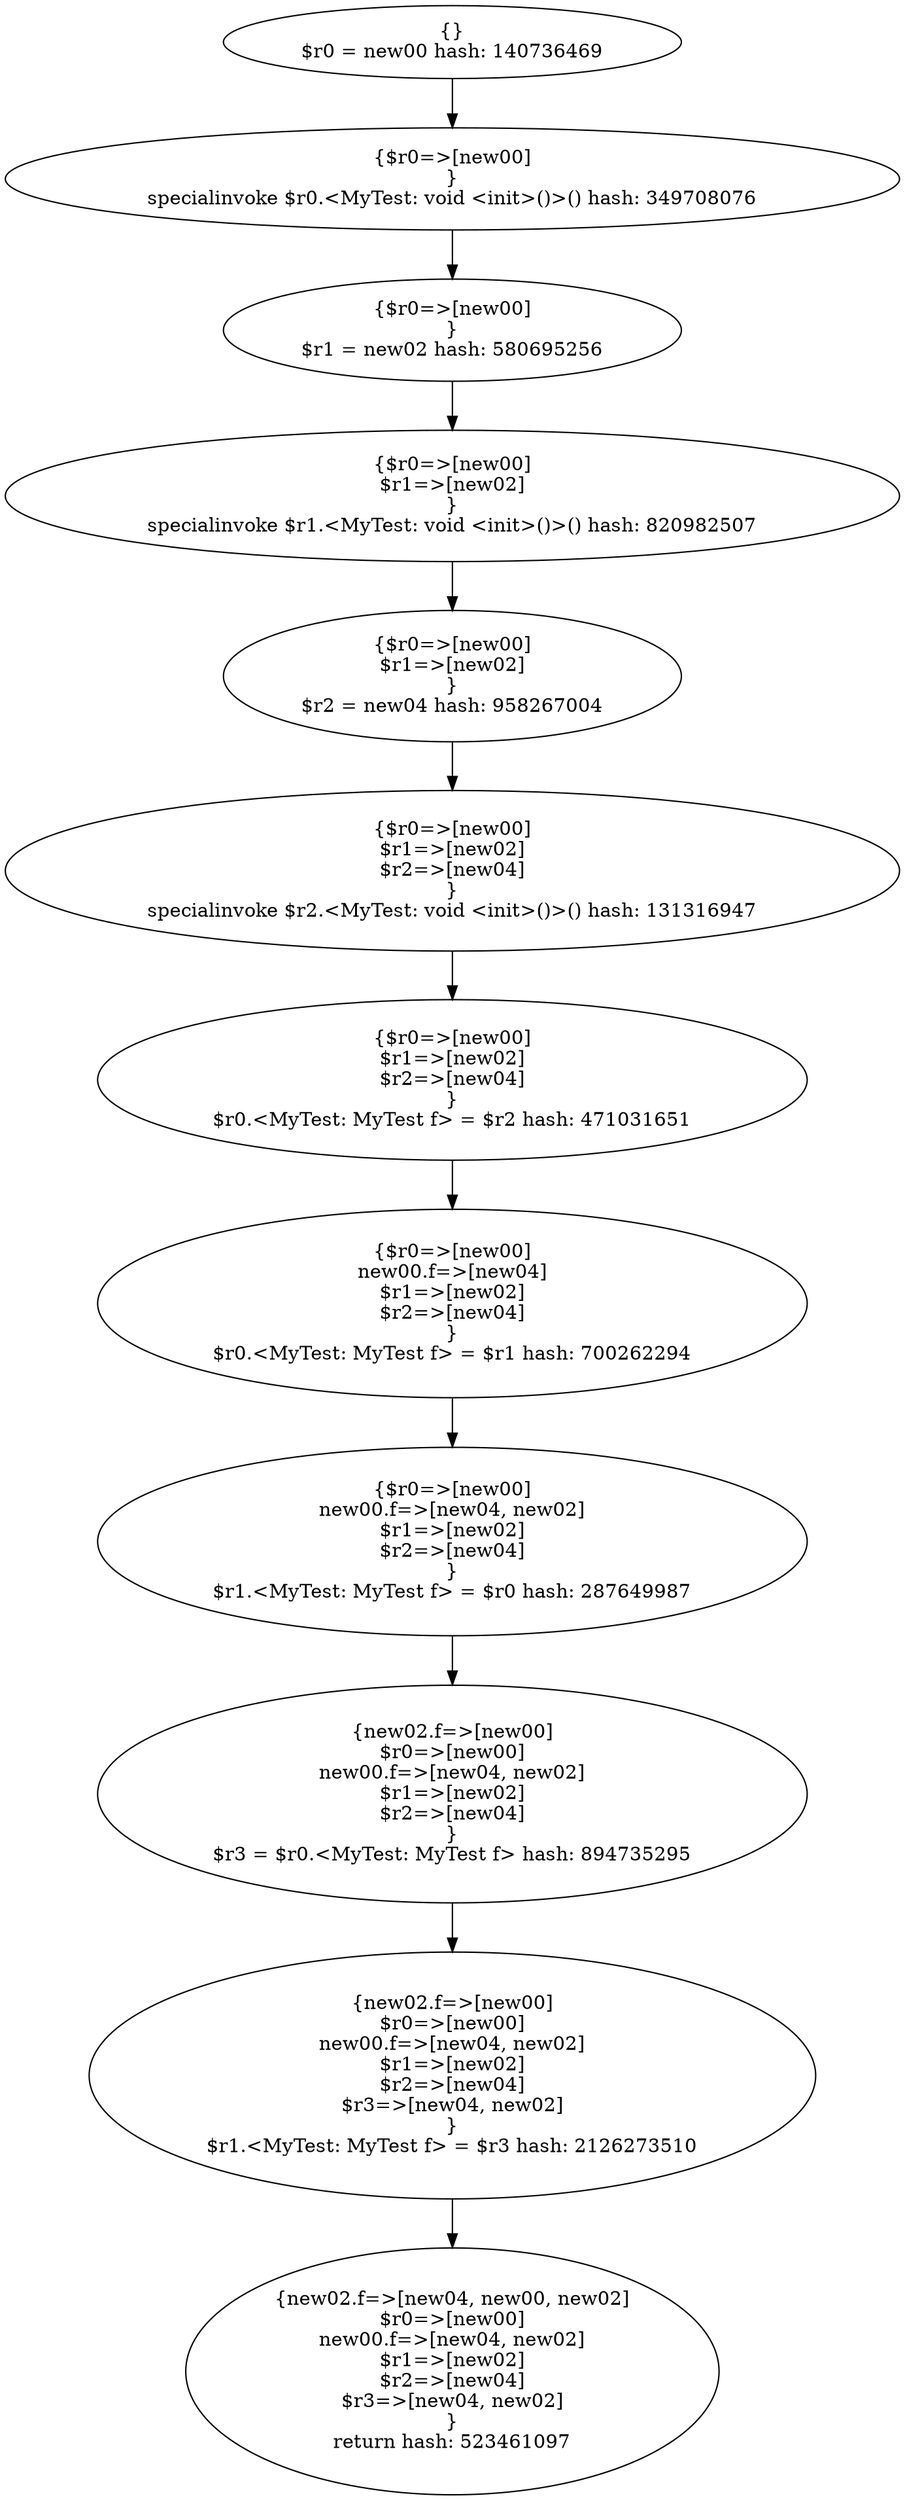 digraph "./target2-mine/MyTest.assign_check" {
    "{}
$r0 = new00 hash: 140736469";
    "{$r0=>[new00]
}
specialinvoke $r0.<MyTest: void <init>()>() hash: 349708076";
    "{}
$r0 = new00 hash: 140736469"->"{$r0=>[new00]
}
specialinvoke $r0.<MyTest: void <init>()>() hash: 349708076";
    "{$r0=>[new00]
}
$r1 = new02 hash: 580695256";
    "{$r0=>[new00]
}
specialinvoke $r0.<MyTest: void <init>()>() hash: 349708076"->"{$r0=>[new00]
}
$r1 = new02 hash: 580695256";
    "{$r0=>[new00]
$r1=>[new02]
}
specialinvoke $r1.<MyTest: void <init>()>() hash: 820982507";
    "{$r0=>[new00]
}
$r1 = new02 hash: 580695256"->"{$r0=>[new00]
$r1=>[new02]
}
specialinvoke $r1.<MyTest: void <init>()>() hash: 820982507";
    "{$r0=>[new00]
$r1=>[new02]
}
$r2 = new04 hash: 958267004";
    "{$r0=>[new00]
$r1=>[new02]
}
specialinvoke $r1.<MyTest: void <init>()>() hash: 820982507"->"{$r0=>[new00]
$r1=>[new02]
}
$r2 = new04 hash: 958267004";
    "{$r0=>[new00]
$r1=>[new02]
$r2=>[new04]
}
specialinvoke $r2.<MyTest: void <init>()>() hash: 131316947";
    "{$r0=>[new00]
$r1=>[new02]
}
$r2 = new04 hash: 958267004"->"{$r0=>[new00]
$r1=>[new02]
$r2=>[new04]
}
specialinvoke $r2.<MyTest: void <init>()>() hash: 131316947";
    "{$r0=>[new00]
$r1=>[new02]
$r2=>[new04]
}
$r0.<MyTest: MyTest f> = $r2 hash: 471031651";
    "{$r0=>[new00]
$r1=>[new02]
$r2=>[new04]
}
specialinvoke $r2.<MyTest: void <init>()>() hash: 131316947"->"{$r0=>[new00]
$r1=>[new02]
$r2=>[new04]
}
$r0.<MyTest: MyTest f> = $r2 hash: 471031651";
    "{$r0=>[new00]
new00.f=>[new04]
$r1=>[new02]
$r2=>[new04]
}
$r0.<MyTest: MyTest f> = $r1 hash: 700262294";
    "{$r0=>[new00]
$r1=>[new02]
$r2=>[new04]
}
$r0.<MyTest: MyTest f> = $r2 hash: 471031651"->"{$r0=>[new00]
new00.f=>[new04]
$r1=>[new02]
$r2=>[new04]
}
$r0.<MyTest: MyTest f> = $r1 hash: 700262294";
    "{$r0=>[new00]
new00.f=>[new04, new02]
$r1=>[new02]
$r2=>[new04]
}
$r1.<MyTest: MyTest f> = $r0 hash: 287649987";
    "{$r0=>[new00]
new00.f=>[new04]
$r1=>[new02]
$r2=>[new04]
}
$r0.<MyTest: MyTest f> = $r1 hash: 700262294"->"{$r0=>[new00]
new00.f=>[new04, new02]
$r1=>[new02]
$r2=>[new04]
}
$r1.<MyTest: MyTest f> = $r0 hash: 287649987";
    "{new02.f=>[new00]
$r0=>[new00]
new00.f=>[new04, new02]
$r1=>[new02]
$r2=>[new04]
}
$r3 = $r0.<MyTest: MyTest f> hash: 894735295";
    "{$r0=>[new00]
new00.f=>[new04, new02]
$r1=>[new02]
$r2=>[new04]
}
$r1.<MyTest: MyTest f> = $r0 hash: 287649987"->"{new02.f=>[new00]
$r0=>[new00]
new00.f=>[new04, new02]
$r1=>[new02]
$r2=>[new04]
}
$r3 = $r0.<MyTest: MyTest f> hash: 894735295";
    "{new02.f=>[new00]
$r0=>[new00]
new00.f=>[new04, new02]
$r1=>[new02]
$r2=>[new04]
$r3=>[new04, new02]
}
$r1.<MyTest: MyTest f> = $r3 hash: 2126273510";
    "{new02.f=>[new00]
$r0=>[new00]
new00.f=>[new04, new02]
$r1=>[new02]
$r2=>[new04]
}
$r3 = $r0.<MyTest: MyTest f> hash: 894735295"->"{new02.f=>[new00]
$r0=>[new00]
new00.f=>[new04, new02]
$r1=>[new02]
$r2=>[new04]
$r3=>[new04, new02]
}
$r1.<MyTest: MyTest f> = $r3 hash: 2126273510";
    "{new02.f=>[new04, new00, new02]
$r0=>[new00]
new00.f=>[new04, new02]
$r1=>[new02]
$r2=>[new04]
$r3=>[new04, new02]
}
return hash: 523461097";
    "{new02.f=>[new00]
$r0=>[new00]
new00.f=>[new04, new02]
$r1=>[new02]
$r2=>[new04]
$r3=>[new04, new02]
}
$r1.<MyTest: MyTest f> = $r3 hash: 2126273510"->"{new02.f=>[new04, new00, new02]
$r0=>[new00]
new00.f=>[new04, new02]
$r1=>[new02]
$r2=>[new04]
$r3=>[new04, new02]
}
return hash: 523461097";
}
